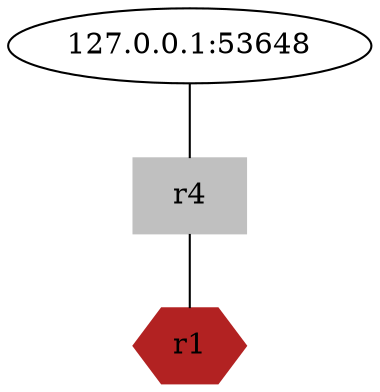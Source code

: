 strict digraph r4
{
r4[shape=box color=gray style=filled]
r1[shape=hexagon color=firebrick style=filled]
r4->r1[dir=none]
"127.0.0.1:53648"->r4[dir=none]
}
